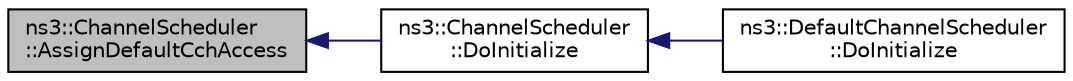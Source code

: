 digraph "ns3::ChannelScheduler::AssignDefaultCchAccess"
{
  edge [fontname="Helvetica",fontsize="10",labelfontname="Helvetica",labelfontsize="10"];
  node [fontname="Helvetica",fontsize="10",shape=record];
  rankdir="LR";
  Node1 [label="ns3::ChannelScheduler\l::AssignDefaultCchAccess",height=0.2,width=0.4,color="black", fillcolor="grey75", style="filled", fontcolor="black"];
  Node1 -> Node2 [dir="back",color="midnightblue",fontsize="10",style="solid"];
  Node2 [label="ns3::ChannelScheduler\l::DoInitialize",height=0.2,width=0.4,color="black", fillcolor="white", style="filled",URL="$d8/d91/classns3_1_1ChannelScheduler.html#a1f2861fccda9236e6d129b5a2b0db675"];
  Node2 -> Node3 [dir="back",color="midnightblue",fontsize="10",style="solid"];
  Node3 [label="ns3::DefaultChannelScheduler\l::DoInitialize",height=0.2,width=0.4,color="black", fillcolor="white", style="filled",URL="$dd/dbb/classns3_1_1DefaultChannelScheduler.html#a23adf09d454c17145603c769c4e50b86"];
}
